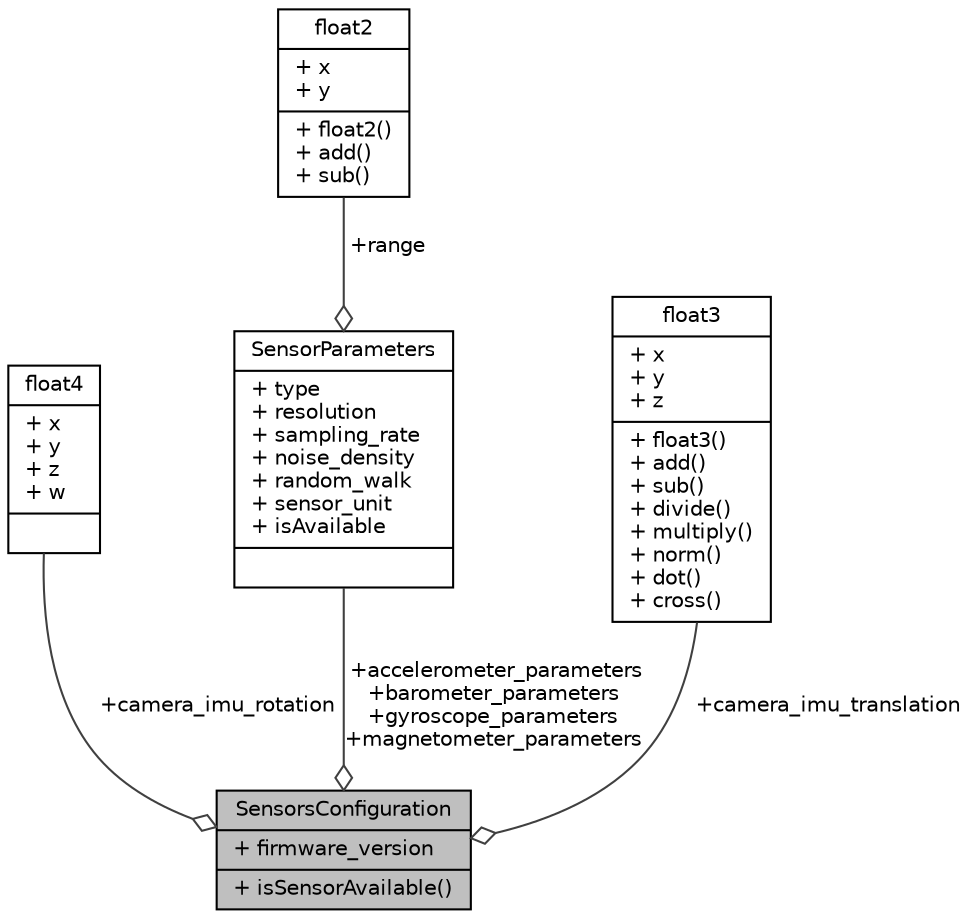 digraph "SensorsConfiguration"
{
 // LATEX_PDF_SIZE
  edge [fontname="Helvetica",fontsize="10",labelfontname="Helvetica",labelfontsize="10"];
  node [fontname="Helvetica",fontsize="10",shape=record];
  Node1 [label="{SensorsConfiguration\n|+ firmware_version\l|+ isSensorAvailable()\l}",height=0.2,width=0.4,color="black", fillcolor="grey75", style="filled", fontcolor="black",tooltip="Structure containing information about all the sensors available in the current device"];
  Node2 -> Node1 [color="grey25",fontsize="10",style="solid",label=" +camera_imu_rotation" ,arrowhead="odiamond",fontname="Helvetica"];
  Node2 [label="{float4\n|+ x\l+ y\l+ z\l+ w\l|}",height=0.2,width=0.4,color="black", fillcolor="white", style="filled",URL="$structsl_1_1float4.html",tooltip="Represents a 4D vector of floats for use on both the CPU and GPU."];
  Node3 -> Node1 [color="grey25",fontsize="10",style="solid",label=" +accelerometer_parameters\n+barometer_parameters\n+gyroscope_parameters\n+magnetometer_parameters" ,arrowhead="odiamond",fontname="Helvetica"];
  Node3 [label="{SensorParameters\n|+ type\l+ resolution\l+ sampling_rate\l+ noise_density\l+ random_walk\l+ sensor_unit\l+ isAvailable\l|}",height=0.2,width=0.4,color="black", fillcolor="white", style="filled",URL="$structsl_1_1SensorParameters.html",tooltip="Structure containing information about a single sensor available in the current device"];
  Node4 -> Node3 [color="grey25",fontsize="10",style="solid",label=" +range" ,arrowhead="odiamond",fontname="Helvetica"];
  Node4 [label="{float2\n|+ x\l+ y\l|+ float2()\l+ add()\l+ sub()\l}",height=0.2,width=0.4,color="black", fillcolor="white", style="filled",URL="$structsl_1_1float2.html",tooltip="Represents a 2D vector of floats for use on both the CPU and GPU."];
  Node5 -> Node1 [color="grey25",fontsize="10",style="solid",label=" +camera_imu_translation" ,arrowhead="odiamond",fontname="Helvetica"];
  Node5 [label="{float3\n|+ x\l+ y\l+ z\l|+ float3()\l+ add()\l+ sub()\l+ divide()\l+ multiply()\l+ norm()\l+ dot()\l+ cross()\l}",height=0.2,width=0.4,color="black", fillcolor="white", style="filled",URL="$structsl_1_1float3.html",tooltip="Represents a 3D vector of floats for use on both the CPU and GPU."];
}

